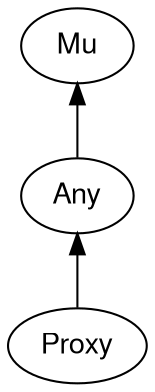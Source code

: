 digraph "perl6-type-graph" {
    rankdir=BT;
    splines=polyline;
    overlap=false; 
    graph [truecolor=true bgcolor="#FFFFFF"];
    // Types
    "Proxy" [color="#000000", fontcolor="#000000", href="/type/Proxy", fontname="FreeSans"];
    "Mu" [color="#000000", fontcolor="#000000", href="/type/Mu", fontname="FreeSans"];
    "Any" [color="#000000", fontcolor="#000000", href="/type/Any", fontname="FreeSans"];

    // Superclasses
    "Proxy" -> "Any" [color="#000000"];
    "Any" -> "Mu" [color="#000000"];

    // Roles
}
